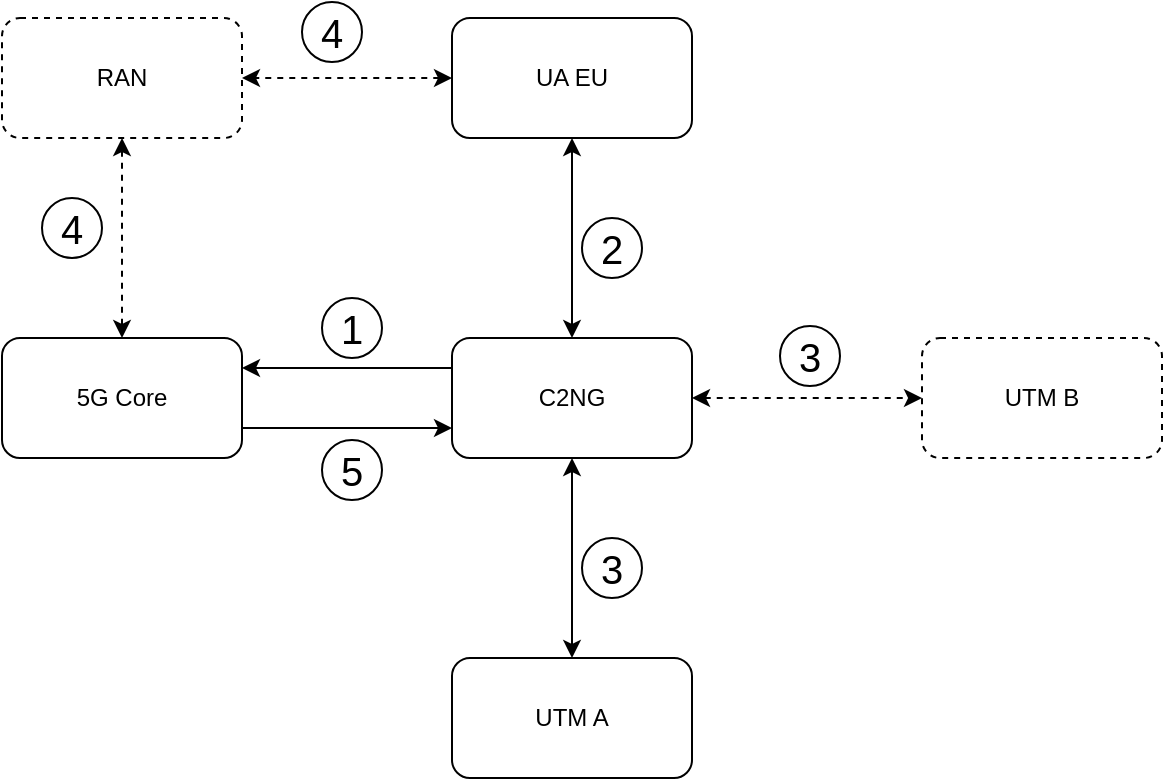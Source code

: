 <mxfile>
    <diagram id="pqapenEA-aYvQjrMjlOC" name="Page-1">
        <mxGraphModel dx="1332" dy="788" grid="1" gridSize="10" guides="1" tooltips="1" connect="1" arrows="1" fold="1" page="1" pageScale="1" pageWidth="850" pageHeight="1100" math="0" shadow="0">
            <root>
                <mxCell id="0"/>
                <mxCell id="1" parent="0"/>
                <mxCell id="20" style="edgeStyle=none;html=1;exitX=0.5;exitY=1;exitDx=0;exitDy=0;startArrow=classic;startFill=1;" edge="1" parent="1" source="2">
                    <mxGeometry relative="1" as="geometry">
                        <mxPoint x="365" y="360" as="targetPoint"/>
                    </mxGeometry>
                </mxCell>
                <mxCell id="2" value="C2NG" style="rounded=1;whiteSpace=wrap;html=1;" vertex="1" parent="1">
                    <mxGeometry x="305" y="200" width="120" height="60" as="geometry"/>
                </mxCell>
                <mxCell id="3" value="5G Core" style="rounded=1;whiteSpace=wrap;html=1;" vertex="1" parent="1">
                    <mxGeometry x="80" y="200" width="120" height="60" as="geometry"/>
                </mxCell>
                <mxCell id="4" value="UTM A" style="rounded=1;whiteSpace=wrap;html=1;" vertex="1" parent="1">
                    <mxGeometry x="305" y="360" width="120" height="60" as="geometry"/>
                </mxCell>
                <mxCell id="18" style="edgeStyle=none;html=1;exitX=0;exitY=0.5;exitDx=0;exitDy=0;entryX=1;entryY=0.5;entryDx=0;entryDy=0;dashed=1;startArrow=classic;startFill=1;" edge="1" parent="1" source="5" target="17">
                    <mxGeometry relative="1" as="geometry"/>
                </mxCell>
                <mxCell id="5" value="UA EU" style="rounded=1;whiteSpace=wrap;html=1;" vertex="1" parent="1">
                    <mxGeometry x="305" y="40" width="120" height="60" as="geometry"/>
                </mxCell>
                <mxCell id="6" value="" style="endArrow=classic;html=1;exitX=0.5;exitY=1;exitDx=0;exitDy=0;entryX=0.5;entryY=0;entryDx=0;entryDy=0;startArrow=classic;startFill=1;" edge="1" parent="1" source="5" target="2">
                    <mxGeometry width="50" height="50" relative="1" as="geometry">
                        <mxPoint x="565" y="130" as="sourcePoint"/>
                        <mxPoint x="615" y="80" as="targetPoint"/>
                    </mxGeometry>
                </mxCell>
                <mxCell id="7" value="" style="endArrow=classic;html=1;exitX=0.5;exitY=1;exitDx=0;exitDy=0;entryX=0.5;entryY=0;entryDx=0;entryDy=0;strokeColor=none;startArrow=classic;startFill=1;" edge="1" parent="1" source="2" target="4">
                    <mxGeometry width="50" height="50" relative="1" as="geometry">
                        <mxPoint x="325" y="310" as="sourcePoint"/>
                        <mxPoint x="325" y="410" as="targetPoint"/>
                    </mxGeometry>
                </mxCell>
                <mxCell id="9" value="UTM B" style="rounded=1;whiteSpace=wrap;html=1;dashed=1;" vertex="1" parent="1">
                    <mxGeometry x="540" y="200" width="120" height="60" as="geometry"/>
                </mxCell>
                <mxCell id="12" value="" style="endArrow=classic;html=1;exitX=1;exitY=0.5;exitDx=0;exitDy=0;entryX=0;entryY=0.5;entryDx=0;entryDy=0;dashed=1;startArrow=classic;startFill=1;" edge="1" parent="1" source="2" target="9">
                    <mxGeometry width="50" height="50" relative="1" as="geometry">
                        <mxPoint x="345" y="270" as="sourcePoint"/>
                        <mxPoint x="345" y="370" as="targetPoint"/>
                    </mxGeometry>
                </mxCell>
                <mxCell id="14" value="" style="endArrow=classic;html=1;exitX=0;exitY=0.25;exitDx=0;exitDy=0;entryX=1;entryY=0.25;entryDx=0;entryDy=0;" edge="1" parent="1" source="2" target="3">
                    <mxGeometry width="50" height="50" relative="1" as="geometry">
                        <mxPoint x="220" y="320" as="sourcePoint"/>
                        <mxPoint x="220" y="220" as="targetPoint"/>
                    </mxGeometry>
                </mxCell>
                <mxCell id="15" value="" style="endArrow=classic;html=1;exitX=1;exitY=0.75;exitDx=0;exitDy=0;entryX=0;entryY=0.75;entryDx=0;entryDy=0;" edge="1" parent="1" source="3" target="2">
                    <mxGeometry width="50" height="50" relative="1" as="geometry">
                        <mxPoint x="345" y="270" as="sourcePoint"/>
                        <mxPoint x="345" y="370" as="targetPoint"/>
                    </mxGeometry>
                </mxCell>
                <mxCell id="19" style="edgeStyle=none;html=1;exitX=0.5;exitY=1;exitDx=0;exitDy=0;entryX=0.5;entryY=0;entryDx=0;entryDy=0;dashed=1;startArrow=classic;startFill=1;" edge="1" parent="1" source="17" target="3">
                    <mxGeometry relative="1" as="geometry"/>
                </mxCell>
                <mxCell id="17" value="RAN" style="rounded=1;whiteSpace=wrap;html=1;dashed=1;" vertex="1" parent="1">
                    <mxGeometry x="80" y="40" width="120" height="60" as="geometry"/>
                </mxCell>
                <mxCell id="23" value="1" style="ellipse;whiteSpace=wrap;html=1;aspect=fixed;fontSize=20;" vertex="1" parent="1">
                    <mxGeometry x="240" y="180" width="30" height="30" as="geometry"/>
                </mxCell>
                <mxCell id="24" value="2" style="ellipse;whiteSpace=wrap;html=1;aspect=fixed;fontSize=20;" vertex="1" parent="1">
                    <mxGeometry x="370" y="140" width="30" height="30" as="geometry"/>
                </mxCell>
                <mxCell id="25" value="3" style="ellipse;whiteSpace=wrap;html=1;aspect=fixed;fontSize=20;" vertex="1" parent="1">
                    <mxGeometry x="469" y="194" width="30" height="30" as="geometry"/>
                </mxCell>
                <mxCell id="26" value="3" style="ellipse;whiteSpace=wrap;html=1;aspect=fixed;fontSize=20;" vertex="1" parent="1">
                    <mxGeometry x="370" y="300" width="30" height="30" as="geometry"/>
                </mxCell>
                <mxCell id="27" value="4" style="ellipse;whiteSpace=wrap;html=1;aspect=fixed;fontSize=20;" vertex="1" parent="1">
                    <mxGeometry x="230" y="32" width="30" height="30" as="geometry"/>
                </mxCell>
                <mxCell id="28" value="4" style="ellipse;whiteSpace=wrap;html=1;aspect=fixed;fontSize=20;" vertex="1" parent="1">
                    <mxGeometry x="100" y="130" width="30" height="30" as="geometry"/>
                </mxCell>
                <mxCell id="29" value="5" style="ellipse;whiteSpace=wrap;html=1;aspect=fixed;fontSize=20;" vertex="1" parent="1">
                    <mxGeometry x="240" y="251" width="30" height="30" as="geometry"/>
                </mxCell>
            </root>
        </mxGraphModel>
    </diagram>
</mxfile>